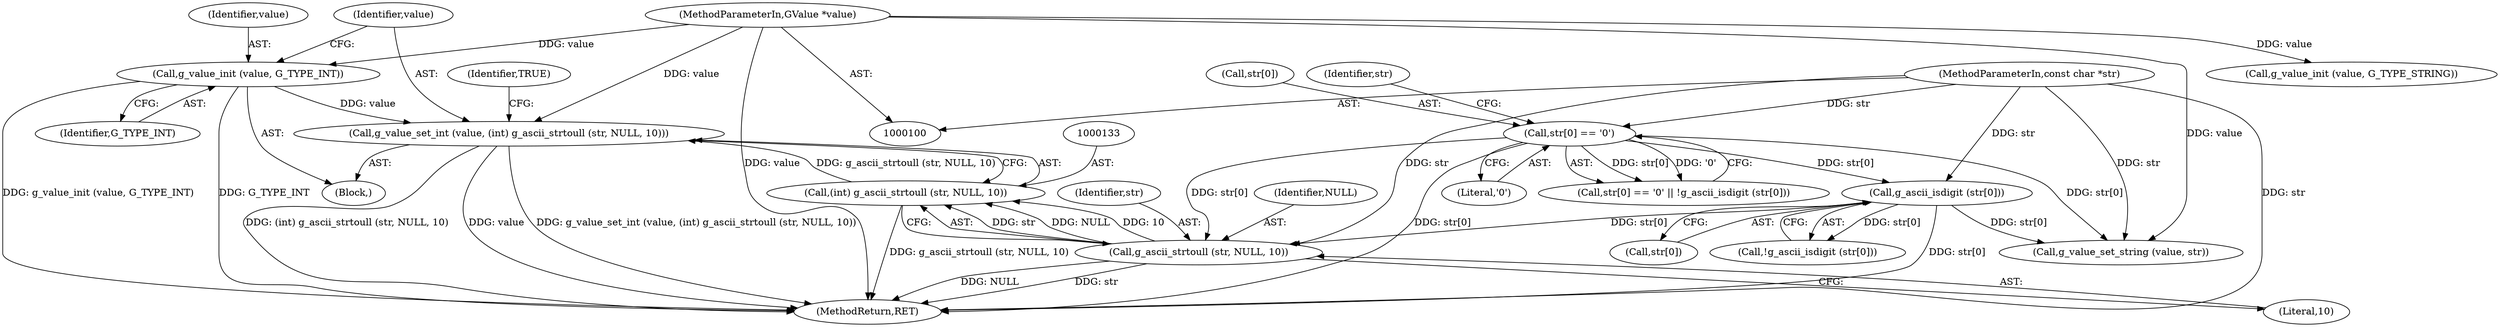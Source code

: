 digraph "1_dbus_9a6bce9b615abca6068348c1606ba8eaf13d9ae0_42@pointer" {
"1000130" [label="(Call,g_value_set_int (value, (int) g_ascii_strtoull (str, NULL, 10)))"];
"1000127" [label="(Call,g_value_init (value, G_TYPE_INT))"];
"1000103" [label="(MethodParameterIn,GValue *value)"];
"1000132" [label="(Call,(int) g_ascii_strtoull (str, NULL, 10))"];
"1000134" [label="(Call,g_ascii_strtoull (str, NULL, 10))"];
"1000114" [label="(Call,g_ascii_isdigit (str[0]))"];
"1000108" [label="(Call,str[0] == '\0')"];
"1000102" [label="(MethodParameterIn,const char *str)"];
"1000119" [label="(Call,g_value_init (value, G_TYPE_STRING))"];
"1000140" [label="(MethodReturn,RET)"];
"1000103" [label="(MethodParameterIn,GValue *value)"];
"1000108" [label="(Call,str[0] == '\0')"];
"1000115" [label="(Call,str[0])"];
"1000136" [label="(Identifier,NULL)"];
"1000129" [label="(Identifier,G_TYPE_INT)"];
"1000135" [label="(Identifier,str)"];
"1000113" [label="(Call,!g_ascii_isdigit (str[0]))"];
"1000112" [label="(Literal,'\0')"];
"1000131" [label="(Identifier,value)"];
"1000107" [label="(Call,str[0] == '\0' || !g_ascii_isdigit (str[0]))"];
"1000134" [label="(Call,g_ascii_strtoull (str, NULL, 10))"];
"1000122" [label="(Call,g_value_set_string (value, str))"];
"1000128" [label="(Identifier,value)"];
"1000126" [label="(Block,)"];
"1000102" [label="(MethodParameterIn,const char *str)"];
"1000132" [label="(Call,(int) g_ascii_strtoull (str, NULL, 10))"];
"1000116" [label="(Identifier,str)"];
"1000139" [label="(Identifier,TRUE)"];
"1000137" [label="(Literal,10)"];
"1000127" [label="(Call,g_value_init (value, G_TYPE_INT))"];
"1000114" [label="(Call,g_ascii_isdigit (str[0]))"];
"1000130" [label="(Call,g_value_set_int (value, (int) g_ascii_strtoull (str, NULL, 10)))"];
"1000109" [label="(Call,str[0])"];
"1000130" -> "1000126"  [label="AST: "];
"1000130" -> "1000132"  [label="CFG: "];
"1000131" -> "1000130"  [label="AST: "];
"1000132" -> "1000130"  [label="AST: "];
"1000139" -> "1000130"  [label="CFG: "];
"1000130" -> "1000140"  [label="DDG: g_value_set_int (value, (int) g_ascii_strtoull (str, NULL, 10))"];
"1000130" -> "1000140"  [label="DDG: (int) g_ascii_strtoull (str, NULL, 10)"];
"1000130" -> "1000140"  [label="DDG: value"];
"1000127" -> "1000130"  [label="DDG: value"];
"1000103" -> "1000130"  [label="DDG: value"];
"1000132" -> "1000130"  [label="DDG: g_ascii_strtoull (str, NULL, 10)"];
"1000127" -> "1000126"  [label="AST: "];
"1000127" -> "1000129"  [label="CFG: "];
"1000128" -> "1000127"  [label="AST: "];
"1000129" -> "1000127"  [label="AST: "];
"1000131" -> "1000127"  [label="CFG: "];
"1000127" -> "1000140"  [label="DDG: g_value_init (value, G_TYPE_INT)"];
"1000127" -> "1000140"  [label="DDG: G_TYPE_INT"];
"1000103" -> "1000127"  [label="DDG: value"];
"1000103" -> "1000100"  [label="AST: "];
"1000103" -> "1000140"  [label="DDG: value"];
"1000103" -> "1000119"  [label="DDG: value"];
"1000103" -> "1000122"  [label="DDG: value"];
"1000132" -> "1000134"  [label="CFG: "];
"1000133" -> "1000132"  [label="AST: "];
"1000134" -> "1000132"  [label="AST: "];
"1000132" -> "1000140"  [label="DDG: g_ascii_strtoull (str, NULL, 10)"];
"1000134" -> "1000132"  [label="DDG: str"];
"1000134" -> "1000132"  [label="DDG: NULL"];
"1000134" -> "1000132"  [label="DDG: 10"];
"1000134" -> "1000137"  [label="CFG: "];
"1000135" -> "1000134"  [label="AST: "];
"1000136" -> "1000134"  [label="AST: "];
"1000137" -> "1000134"  [label="AST: "];
"1000134" -> "1000140"  [label="DDG: str"];
"1000134" -> "1000140"  [label="DDG: NULL"];
"1000114" -> "1000134"  [label="DDG: str[0]"];
"1000108" -> "1000134"  [label="DDG: str[0]"];
"1000102" -> "1000134"  [label="DDG: str"];
"1000114" -> "1000113"  [label="AST: "];
"1000114" -> "1000115"  [label="CFG: "];
"1000115" -> "1000114"  [label="AST: "];
"1000113" -> "1000114"  [label="CFG: "];
"1000114" -> "1000140"  [label="DDG: str[0]"];
"1000114" -> "1000113"  [label="DDG: str[0]"];
"1000108" -> "1000114"  [label="DDG: str[0]"];
"1000102" -> "1000114"  [label="DDG: str"];
"1000114" -> "1000122"  [label="DDG: str[0]"];
"1000108" -> "1000107"  [label="AST: "];
"1000108" -> "1000112"  [label="CFG: "];
"1000109" -> "1000108"  [label="AST: "];
"1000112" -> "1000108"  [label="AST: "];
"1000116" -> "1000108"  [label="CFG: "];
"1000107" -> "1000108"  [label="CFG: "];
"1000108" -> "1000140"  [label="DDG: str[0]"];
"1000108" -> "1000107"  [label="DDG: str[0]"];
"1000108" -> "1000107"  [label="DDG: '\0'"];
"1000102" -> "1000108"  [label="DDG: str"];
"1000108" -> "1000122"  [label="DDG: str[0]"];
"1000102" -> "1000100"  [label="AST: "];
"1000102" -> "1000140"  [label="DDG: str"];
"1000102" -> "1000122"  [label="DDG: str"];
}
